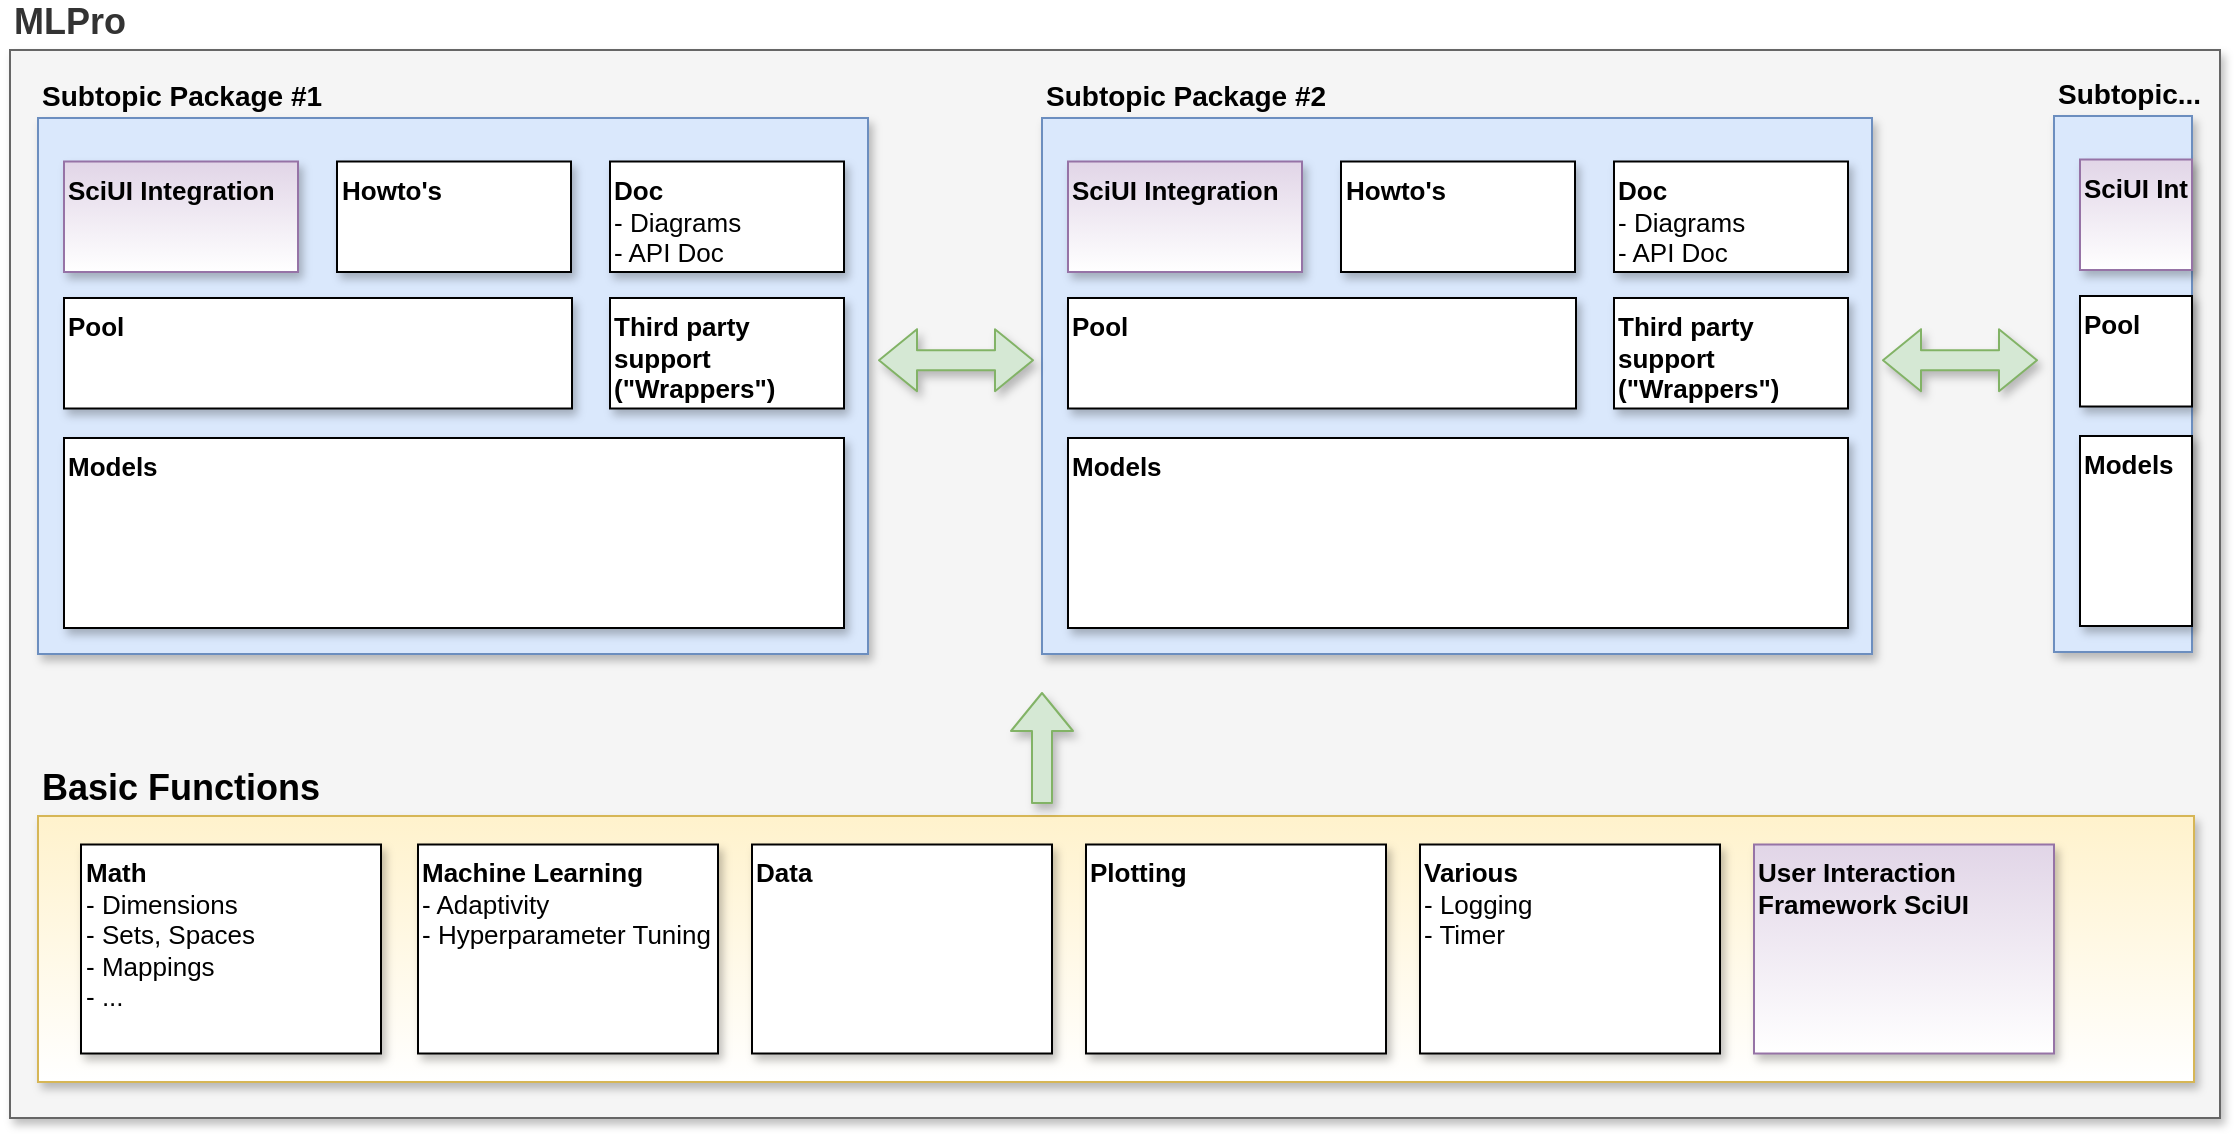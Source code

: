 <mxfile version="14.9.6" type="device"><diagram id="GPFZRjJtnG7wJykOL4K3" name="Seite-1"><mxGraphModel dx="2856" dy="1209" grid="0" gridSize="10" guides="1" tooltips="1" connect="1" arrows="1" fold="1" page="1" pageScale="1" pageWidth="1169" pageHeight="827" math="0" shadow="0"><root><mxCell id="0"/><mxCell id="1" parent="0"/><mxCell id="MrCluAcJB9mgn_UM7bsv-1" value="MLPro" style="rounded=0;whiteSpace=wrap;html=1;align=left;labelPosition=center;verticalLabelPosition=top;verticalAlign=bottom;fillColor=#f5f5f5;strokeColor=#666666;shadow=1;fontStyle=1;fontSize=18;glass=0;gradientDirection=south;fontColor=#333333;" parent="1" vertex="1"><mxGeometry x="26" y="35" width="1105" height="534" as="geometry"/></mxCell><mxCell id="ibCN5V7tbkMnmesIR9Az-12" value="Basic Functions" style="rounded=0;whiteSpace=wrap;html=1;align=left;labelPosition=center;verticalLabelPosition=top;verticalAlign=bottom;fillColor=#fff2cc;strokeColor=#d6b656;shadow=1;fontStyle=1;fontSize=18;gradientDirection=south;gradientColor=#ffffff;" parent="1" vertex="1"><mxGeometry x="40" y="418" width="1078" height="133" as="geometry"/></mxCell><mxCell id="NG6KxpZbg0JN1EIe3Kje-22" value="Plotting" style="rounded=0;whiteSpace=wrap;html=1;shadow=1;fillColor=#ffffff;align=left;fontStyle=1;fontSize=13;verticalAlign=top;" parent="1" vertex="1"><mxGeometry x="564" y="432.25" width="150" height="104.5" as="geometry"/></mxCell><mxCell id="NG6KxpZbg0JN1EIe3Kje-24" value="User Interaction Framework SciUI&lt;br&gt;&amp;nbsp;" style="rounded=0;whiteSpace=wrap;html=1;shadow=1;fillColor=#e1d5e7;align=left;fontStyle=1;fontSize=13;verticalAlign=top;strokeColor=#9673a6;gradientColor=#ffffff;" parent="1" vertex="1"><mxGeometry x="898" y="432.25" width="150" height="104.5" as="geometry"/></mxCell><mxCell id="NG6KxpZbg0JN1EIe3Kje-25" value="Math&lt;br&gt;&lt;span style=&quot;font-weight: normal&quot;&gt;- Dimensions&lt;br&gt;- Sets, Spaces&lt;br&gt;- Mappings&lt;br&gt;- ...&lt;br&gt;&lt;/span&gt;" style="rounded=0;whiteSpace=wrap;html=1;shadow=1;fillColor=#ffffff;align=left;fontStyle=1;fontSize=13;verticalAlign=top;" parent="1" vertex="1"><mxGeometry x="61.5" y="432.25" width="150" height="104.5" as="geometry"/></mxCell><mxCell id="NG6KxpZbg0JN1EIe3Kje-26" value="Machine Learning&lt;br&gt;&lt;span style=&quot;font-weight: normal&quot;&gt;- Adaptivity&lt;br&gt;- Hyperparameter Tuning&lt;/span&gt;" style="rounded=0;whiteSpace=wrap;html=1;shadow=1;fillColor=#ffffff;align=left;fontStyle=1;fontSize=13;verticalAlign=top;" parent="1" vertex="1"><mxGeometry x="230" y="432.25" width="150" height="104.5" as="geometry"/></mxCell><mxCell id="NG6KxpZbg0JN1EIe3Kje-43" value="Various&lt;br&gt;&lt;span style=&quot;font-weight: normal&quot;&gt;- Logging&lt;br&gt;- Timer&lt;/span&gt;" style="rounded=0;whiteSpace=wrap;html=1;shadow=1;fillColor=#ffffff;align=left;fontStyle=1;fontSize=13;verticalAlign=top;" parent="1" vertex="1"><mxGeometry x="731" y="432.25" width="150" height="104.5" as="geometry"/></mxCell><mxCell id="Iz4eR3M5ZQh1DGiJa7NK-9" value="Data" style="rounded=0;whiteSpace=wrap;html=1;shadow=1;fillColor=#ffffff;align=left;fontStyle=1;fontSize=13;verticalAlign=top;" parent="1" vertex="1"><mxGeometry x="397" y="432.25" width="150" height="104.5" as="geometry"/></mxCell><mxCell id="Iz4eR3M5ZQh1DGiJa7NK-10" value="" style="group" parent="1" vertex="1" connectable="0"><mxGeometry x="40" y="69" width="415" height="268" as="geometry"/></mxCell><mxCell id="NG6KxpZbg0JN1EIe3Kje-9" value="Subtopic Package #1" style="rounded=0;whiteSpace=wrap;html=1;align=left;labelPosition=center;verticalLabelPosition=top;verticalAlign=bottom;fillColor=#dae8fc;strokeColor=#6c8ebf;shadow=1;fontStyle=1;fontSize=14;gradientDirection=south;glass=0;" parent="Iz4eR3M5ZQh1DGiJa7NK-10" vertex="1"><mxGeometry width="415" height="268" as="geometry"/></mxCell><mxCell id="NG6KxpZbg0JN1EIe3Kje-10" value="Models" style="rounded=0;whiteSpace=wrap;html=1;shadow=1;fillColor=#ffffff;align=left;fontStyle=1;fontSize=13;verticalAlign=top;" parent="Iz4eR3M5ZQh1DGiJa7NK-10" vertex="1"><mxGeometry x="13" y="160" width="390" height="95" as="geometry"/></mxCell><mxCell id="NG6KxpZbg0JN1EIe3Kje-12" value="SciUI Integration" style="rounded=0;whiteSpace=wrap;html=1;shadow=1;fillColor=#e1d5e7;align=left;fontStyle=1;fontSize=13;verticalAlign=top;strokeColor=#9673a6;gradientColor=#ffffff;" parent="Iz4eR3M5ZQh1DGiJa7NK-10" vertex="1"><mxGeometry x="13" y="21.75" width="117" height="55.25" as="geometry"/></mxCell><mxCell id="NG6KxpZbg0JN1EIe3Kje-19" value="Howto's" style="rounded=0;whiteSpace=wrap;html=1;shadow=1;fillColor=#ffffff;align=left;fontStyle=1;fontSize=13;verticalAlign=top;" parent="Iz4eR3M5ZQh1DGiJa7NK-10" vertex="1"><mxGeometry x="149.5" y="21.75" width="117" height="55.25" as="geometry"/></mxCell><mxCell id="NG6KxpZbg0JN1EIe3Kje-20" value="Doc&lt;br&gt;&lt;span style=&quot;font-weight: normal&quot;&gt;- Diagrams&lt;br&gt;- API Doc&lt;br&gt;&lt;/span&gt;" style="rounded=0;whiteSpace=wrap;html=1;shadow=1;fillColor=#ffffff;align=left;fontStyle=1;fontSize=13;verticalAlign=top;" parent="Iz4eR3M5ZQh1DGiJa7NK-10" vertex="1"><mxGeometry x="286" y="21.75" width="117" height="55.25" as="geometry"/></mxCell><mxCell id="NG6KxpZbg0JN1EIe3Kje-38" value="Third party support (&quot;Wrappers&quot;)" style="rounded=0;whiteSpace=wrap;html=1;shadow=1;align=left;fontStyle=1;fontSize=13;verticalAlign=top;" parent="Iz4eR3M5ZQh1DGiJa7NK-10" vertex="1"><mxGeometry x="286" y="90" width="117" height="55.25" as="geometry"/></mxCell><mxCell id="Iz4eR3M5ZQh1DGiJa7NK-7" value="Pool" style="rounded=0;whiteSpace=wrap;html=1;shadow=1;align=left;fontStyle=1;fontSize=13;verticalAlign=top;" parent="Iz4eR3M5ZQh1DGiJa7NK-10" vertex="1"><mxGeometry x="13" y="90" width="254" height="55.25" as="geometry"/></mxCell><mxCell id="Iz4eR3M5ZQh1DGiJa7NK-11" value="" style="group" parent="1" vertex="1" connectable="0"><mxGeometry x="542" y="69" width="415" height="268" as="geometry"/></mxCell><mxCell id="Iz4eR3M5ZQh1DGiJa7NK-12" value="Subtopic Package #2" style="rounded=0;whiteSpace=wrap;html=1;align=left;labelPosition=center;verticalLabelPosition=top;verticalAlign=bottom;fillColor=#dae8fc;strokeColor=#6c8ebf;shadow=1;fontStyle=1;fontSize=14;gradientDirection=south;glass=0;" parent="Iz4eR3M5ZQh1DGiJa7NK-11" vertex="1"><mxGeometry width="415" height="268" as="geometry"/></mxCell><mxCell id="Iz4eR3M5ZQh1DGiJa7NK-13" value="Models" style="rounded=0;whiteSpace=wrap;html=1;shadow=1;fillColor=#ffffff;align=left;fontStyle=1;fontSize=13;verticalAlign=top;" parent="Iz4eR3M5ZQh1DGiJa7NK-11" vertex="1"><mxGeometry x="13" y="160" width="390" height="95" as="geometry"/></mxCell><mxCell id="Iz4eR3M5ZQh1DGiJa7NK-14" value="SciUI Integration" style="rounded=0;whiteSpace=wrap;html=1;shadow=1;fillColor=#e1d5e7;align=left;fontStyle=1;fontSize=13;verticalAlign=top;strokeColor=#9673a6;gradientColor=#ffffff;" parent="Iz4eR3M5ZQh1DGiJa7NK-11" vertex="1"><mxGeometry x="13" y="21.75" width="117" height="55.25" as="geometry"/></mxCell><mxCell id="Iz4eR3M5ZQh1DGiJa7NK-15" value="Howto's" style="rounded=0;whiteSpace=wrap;html=1;shadow=1;fillColor=#ffffff;align=left;fontStyle=1;fontSize=13;verticalAlign=top;" parent="Iz4eR3M5ZQh1DGiJa7NK-11" vertex="1"><mxGeometry x="149.5" y="21.75" width="117" height="55.25" as="geometry"/></mxCell><mxCell id="Iz4eR3M5ZQh1DGiJa7NK-16" value="Doc&lt;br&gt;&lt;span style=&quot;font-weight: normal&quot;&gt;- Diagrams&lt;br&gt;- API Doc&lt;br&gt;&lt;/span&gt;" style="rounded=0;whiteSpace=wrap;html=1;shadow=1;fillColor=#ffffff;align=left;fontStyle=1;fontSize=13;verticalAlign=top;" parent="Iz4eR3M5ZQh1DGiJa7NK-11" vertex="1"><mxGeometry x="286" y="21.75" width="117" height="55.25" as="geometry"/></mxCell><mxCell id="Iz4eR3M5ZQh1DGiJa7NK-17" value="Third party support (&quot;Wrappers&quot;)" style="rounded=0;whiteSpace=wrap;html=1;shadow=1;align=left;fontStyle=1;fontSize=13;verticalAlign=top;" parent="Iz4eR3M5ZQh1DGiJa7NK-11" vertex="1"><mxGeometry x="286" y="90" width="117" height="55.25" as="geometry"/></mxCell><mxCell id="Iz4eR3M5ZQh1DGiJa7NK-18" value="Pool" style="rounded=0;whiteSpace=wrap;html=1;shadow=1;align=left;fontStyle=1;fontSize=13;verticalAlign=top;" parent="Iz4eR3M5ZQh1DGiJa7NK-11" vertex="1"><mxGeometry x="13" y="90" width="254" height="55.25" as="geometry"/></mxCell><mxCell id="Iz4eR3M5ZQh1DGiJa7NK-19" value="" style="shape=flexArrow;endArrow=classic;startArrow=classic;html=1;fontSize=18;fillColor=#d5e8d4;strokeColor=#82b366;shadow=1;" parent="1" edge="1"><mxGeometry width="100" height="100" relative="1" as="geometry"><mxPoint x="460" y="190.08" as="sourcePoint"/><mxPoint x="538" y="190.08" as="targetPoint"/></mxGeometry></mxCell><mxCell id="Iz4eR3M5ZQh1DGiJa7NK-21" value="" style="shape=flexArrow;endArrow=classic;startArrow=classic;html=1;fontSize=18;fillColor=#d5e8d4;strokeColor=#82b366;shadow=1;" parent="1" edge="1"><mxGeometry width="100" height="100" relative="1" as="geometry"><mxPoint x="962" y="190.08" as="sourcePoint"/><mxPoint x="1040" y="190.08" as="targetPoint"/></mxGeometry></mxCell><mxCell id="Iz4eR3M5ZQh1DGiJa7NK-40" value="" style="shape=flexArrow;endArrow=none;startArrow=classic;html=1;fontSize=18;fillColor=#d5e8d4;strokeColor=#82b366;shadow=1;endFill=0;" parent="1" edge="1"><mxGeometry width="100" height="100" relative="1" as="geometry"><mxPoint x="542" y="356.0" as="sourcePoint"/><mxPoint x="542" y="412" as="targetPoint"/></mxGeometry></mxCell><mxCell id="Iz4eR3M5ZQh1DGiJa7NK-23" value="Subtopic...&amp;nbsp;" style="rounded=0;whiteSpace=wrap;html=1;align=left;labelPosition=center;verticalLabelPosition=top;verticalAlign=bottom;fillColor=#dae8fc;strokeColor=#6c8ebf;shadow=1;fontStyle=1;fontSize=14;gradientDirection=south;glass=0;" parent="1" vertex="1"><mxGeometry x="1048" y="68" width="69" height="268" as="geometry"/></mxCell><mxCell id="Iz4eR3M5ZQh1DGiJa7NK-24" value="Models" style="rounded=0;whiteSpace=wrap;html=1;shadow=1;fillColor=#ffffff;align=left;fontStyle=1;fontSize=13;verticalAlign=top;" parent="1" vertex="1"><mxGeometry x="1061" y="228" width="56" height="95" as="geometry"/></mxCell><mxCell id="Iz4eR3M5ZQh1DGiJa7NK-25" value="SciUI Int" style="rounded=0;whiteSpace=wrap;html=1;shadow=1;fillColor=#e1d5e7;align=left;fontStyle=1;fontSize=13;verticalAlign=top;strokeColor=#9673a6;gradientColor=#ffffff;" parent="1" vertex="1"><mxGeometry x="1061" y="89.75" width="56" height="55.25" as="geometry"/></mxCell><mxCell id="Iz4eR3M5ZQh1DGiJa7NK-29" value="Pool" style="rounded=0;whiteSpace=wrap;html=1;shadow=1;align=left;fontStyle=1;fontSize=13;verticalAlign=top;" parent="1" vertex="1"><mxGeometry x="1061" y="158" width="56" height="55.25" as="geometry"/></mxCell></root></mxGraphModel></diagram></mxfile>